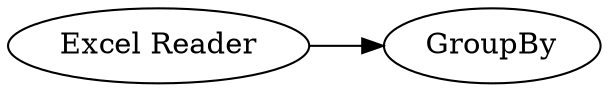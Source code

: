 digraph {
	"2076227582258215494_31" [label=GroupBy]
	"2076227582258215494_32" [label="Excel Reader"]
	"2076227582258215494_32" -> "2076227582258215494_31"
	rankdir=LR
}
